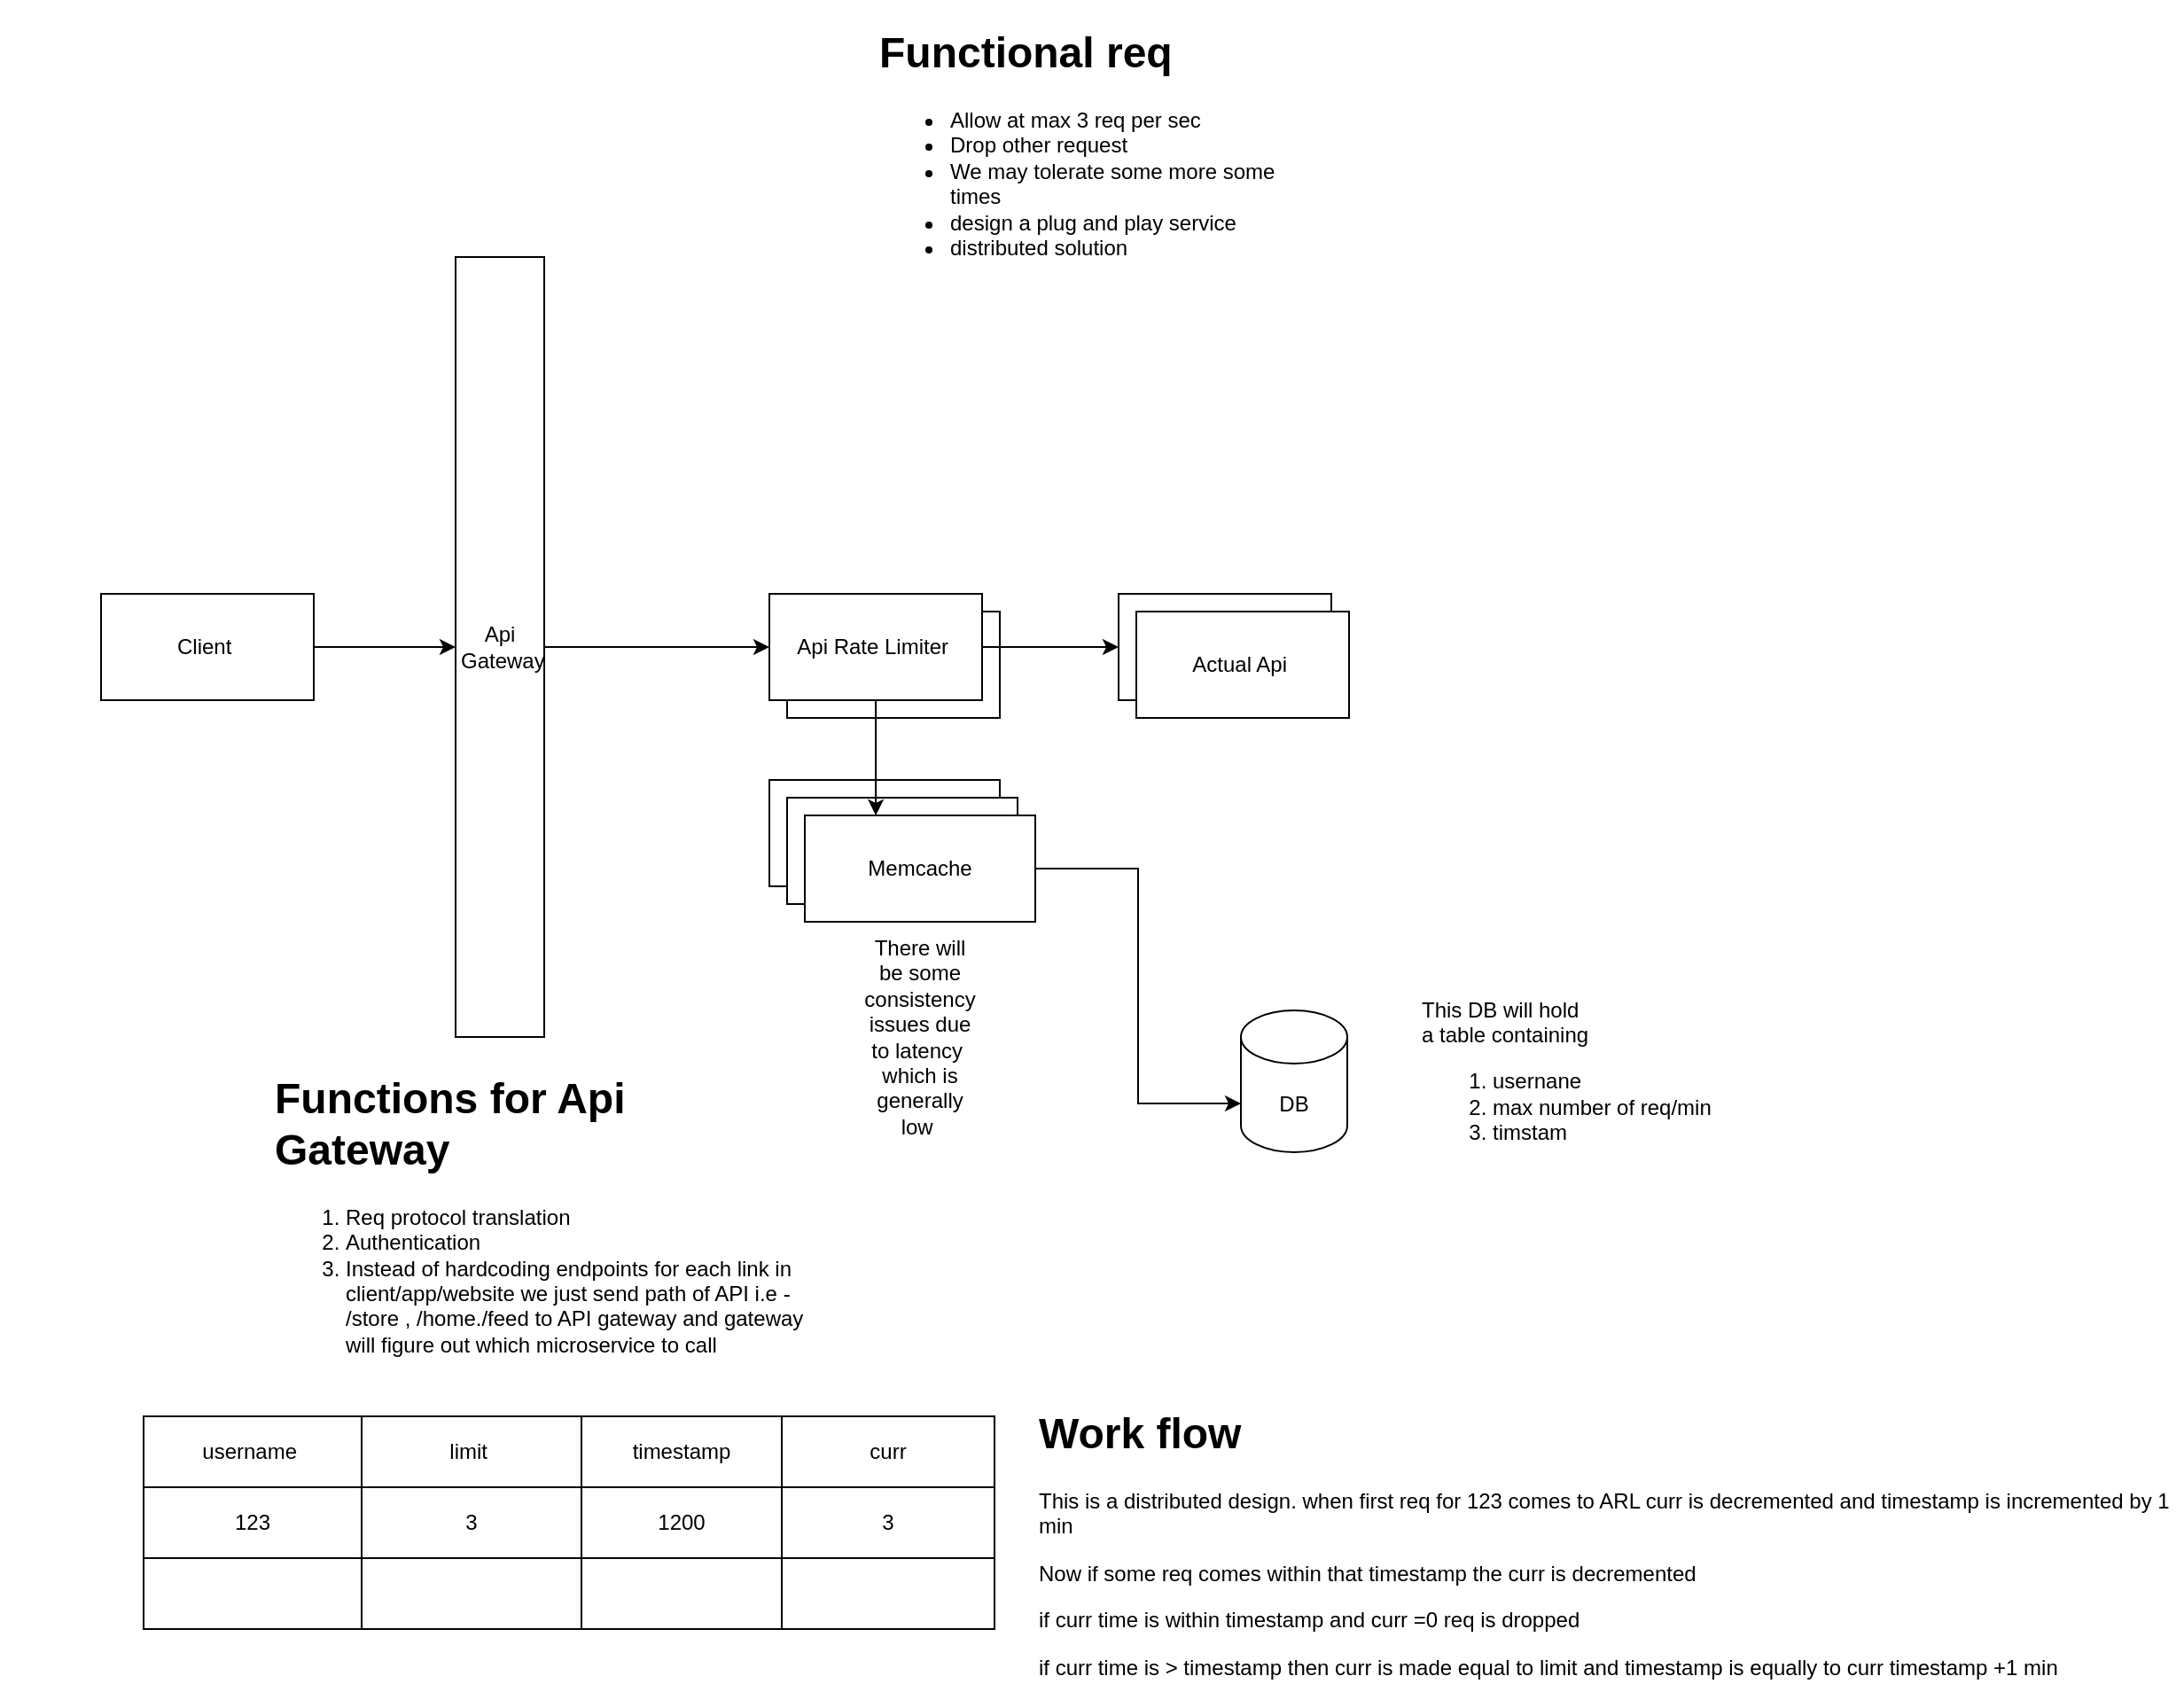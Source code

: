 <mxfile version="15.9.4" type="github">
  <diagram id="d1l8vrkPL_pD1Ji8koLj" name="Page-1">
    <mxGraphModel dx="1422" dy="754" grid="1" gridSize="10" guides="1" tooltips="1" connect="1" arrows="1" fold="1" page="1" pageScale="1" pageWidth="827" pageHeight="1169" math="0" shadow="0">
      <root>
        <mxCell id="0" />
        <mxCell id="1" parent="0" />
        <mxCell id="qwF4lUakztrEEILu9ItJ-1" value="" style="edgeStyle=orthogonalEdgeStyle;rounded=0;orthogonalLoop=1;jettySize=auto;html=1;" parent="1" source="qwF4lUakztrEEILu9ItJ-2" target="qwF4lUakztrEEILu9ItJ-4" edge="1">
          <mxGeometry relative="1" as="geometry" />
        </mxCell>
        <mxCell id="qwF4lUakztrEEILu9ItJ-2" value="Client&amp;nbsp;" style="rounded=0;whiteSpace=wrap;html=1;" parent="1" vertex="1">
          <mxGeometry x="67" y="555" width="120" height="60" as="geometry" />
        </mxCell>
        <mxCell id="qwF4lUakztrEEILu9ItJ-3" style="edgeStyle=orthogonalEdgeStyle;rounded=0;orthogonalLoop=1;jettySize=auto;html=1;" parent="1" source="qwF4lUakztrEEILu9ItJ-4" target="qwF4lUakztrEEILu9ItJ-8" edge="1">
          <mxGeometry relative="1" as="geometry" />
        </mxCell>
        <mxCell id="qwF4lUakztrEEILu9ItJ-4" value="Api&lt;br&gt;&amp;nbsp;Gateway" style="rounded=0;whiteSpace=wrap;html=1;" parent="1" vertex="1">
          <mxGeometry x="267" y="365" width="50" height="440" as="geometry" />
        </mxCell>
        <mxCell id="qwF4lUakztrEEILu9ItJ-5" value="" style="group" parent="1" vertex="1" connectable="0">
          <mxGeometry x="414" y="555" width="160" height="70" as="geometry" />
        </mxCell>
        <mxCell id="qwF4lUakztrEEILu9ItJ-6" value="" style="group" parent="qwF4lUakztrEEILu9ItJ-5" vertex="1" connectable="0">
          <mxGeometry x="30" width="130" height="70" as="geometry" />
        </mxCell>
        <mxCell id="qwF4lUakztrEEILu9ItJ-7" value="Api Rate Limiter&amp;nbsp;" style="rounded=0;whiteSpace=wrap;html=1;" parent="qwF4lUakztrEEILu9ItJ-6" vertex="1">
          <mxGeometry x="10" y="10" width="120" height="60" as="geometry" />
        </mxCell>
        <mxCell id="qwF4lUakztrEEILu9ItJ-8" value="Api Rate Limiter&amp;nbsp;" style="rounded=0;whiteSpace=wrap;html=1;" parent="qwF4lUakztrEEILu9ItJ-6" vertex="1">
          <mxGeometry width="120" height="60" as="geometry" />
        </mxCell>
        <mxCell id="qwF4lUakztrEEILu9ItJ-9" value="Actual Api&amp;nbsp;" style="whiteSpace=wrap;html=1;rounded=0;" parent="1" vertex="1">
          <mxGeometry x="641" y="555" width="120" height="60" as="geometry" />
        </mxCell>
        <mxCell id="qwF4lUakztrEEILu9ItJ-10" value="" style="edgeStyle=orthogonalEdgeStyle;rounded=0;orthogonalLoop=1;jettySize=auto;html=1;" parent="1" source="qwF4lUakztrEEILu9ItJ-8" target="qwF4lUakztrEEILu9ItJ-9" edge="1">
          <mxGeometry relative="1" as="geometry" />
        </mxCell>
        <mxCell id="qwF4lUakztrEEILu9ItJ-11" value="&lt;h1&gt;Functional req&lt;/h1&gt;&lt;p&gt;&lt;/p&gt;&lt;ul&gt;&lt;li&gt;Allow at max 3 req per sec&lt;/li&gt;&lt;li&gt;Drop other request&amp;nbsp;&lt;/li&gt;&lt;li&gt;We may tolerate some more some times&amp;nbsp;&lt;/li&gt;&lt;li&gt;design a plug and play service&lt;/li&gt;&lt;li&gt;distributed solution&amp;nbsp;&lt;/li&gt;&lt;/ul&gt;&lt;p&gt;&lt;/p&gt;" style="text;html=1;strokeColor=none;fillColor=none;spacing=5;spacingTop=-20;whiteSpace=wrap;overflow=hidden;rounded=0;" parent="1" vertex="1">
          <mxGeometry x="501" y="230" width="260" height="150" as="geometry" />
        </mxCell>
        <mxCell id="qwF4lUakztrEEILu9ItJ-12" value="DB" style="shape=cylinder3;whiteSpace=wrap;html=1;boundedLbl=1;backgroundOutline=1;size=15;" parent="1" vertex="1">
          <mxGeometry x="710" y="790" width="60" height="80" as="geometry" />
        </mxCell>
        <mxCell id="qwF4lUakztrEEILu9ItJ-13" value="This DB will hold&amp;nbsp;&lt;br&gt;a table containing&amp;nbsp;&lt;br&gt;&lt;ol&gt;&lt;li&gt;usernane&amp;nbsp;&lt;/li&gt;&lt;li&gt;max number of req/min&lt;/li&gt;&lt;li&gt;timstam&lt;/li&gt;&lt;/ol&gt;" style="text;html=1;align=left;verticalAlign=middle;resizable=0;points=[];autosize=1;strokeColor=none;fillColor=none;" parent="1" vertex="1">
          <mxGeometry x="810" y="780" width="180" height="100" as="geometry" />
        </mxCell>
        <mxCell id="qwF4lUakztrEEILu9ItJ-14" value="Actual Api&amp;nbsp;" style="whiteSpace=wrap;html=1;rounded=0;" parent="1" vertex="1">
          <mxGeometry x="651" y="565" width="120" height="60" as="geometry" />
        </mxCell>
        <mxCell id="qwF4lUakztrEEILu9ItJ-15" value="&lt;h1&gt;Work flow&amp;nbsp;&lt;/h1&gt;&lt;p&gt;This is a distributed design. when first req for 123 comes to ARL curr is decremented and timestamp is incremented by 1 min&amp;nbsp;&lt;/p&gt;&lt;p&gt;Now if some req comes within that timestamp the curr is decremented&amp;nbsp;&lt;/p&gt;&lt;p&gt;if curr time is within timestamp and curr =0 req is dropped&lt;/p&gt;&lt;p&gt;if curr time is &amp;gt; timestamp then curr is made equal to limit and timestamp is equally to curr timestamp +1 min&amp;nbsp;&lt;/p&gt;" style="text;html=1;strokeColor=none;fillColor=none;spacing=5;spacingTop=-20;whiteSpace=wrap;overflow=hidden;rounded=0;" parent="1" vertex="1">
          <mxGeometry x="591" y="1009" width="650" height="160" as="geometry" />
        </mxCell>
        <mxCell id="qwF4lUakztrEEILu9ItJ-16" value="" style="group" parent="1" vertex="1" connectable="0">
          <mxGeometry x="10" y="920" width="480" height="120" as="geometry" />
        </mxCell>
        <mxCell id="qwF4lUakztrEEILu9ItJ-17" value="" style="shape=table;html=1;whiteSpace=wrap;startSize=0;container=1;collapsible=0;childLayout=tableLayout;" parent="qwF4lUakztrEEILu9ItJ-16" vertex="1">
          <mxGeometry x="81" y="99" width="360" height="120" as="geometry" />
        </mxCell>
        <mxCell id="qwF4lUakztrEEILu9ItJ-18" value="" style="shape=partialRectangle;html=1;whiteSpace=wrap;collapsible=0;dropTarget=0;pointerEvents=0;fillColor=none;top=0;left=0;bottom=0;right=0;points=[[0,0.5],[1,0.5]];portConstraint=eastwest;" parent="qwF4lUakztrEEILu9ItJ-17" vertex="1">
          <mxGeometry width="360" height="40" as="geometry" />
        </mxCell>
        <mxCell id="qwF4lUakztrEEILu9ItJ-19" value="username&amp;nbsp;" style="shape=partialRectangle;html=1;whiteSpace=wrap;connectable=0;fillColor=none;top=0;left=0;bottom=0;right=0;overflow=hidden;pointerEvents=1;" parent="qwF4lUakztrEEILu9ItJ-18" vertex="1">
          <mxGeometry width="123" height="40" as="geometry">
            <mxRectangle width="123" height="40" as="alternateBounds" />
          </mxGeometry>
        </mxCell>
        <mxCell id="qwF4lUakztrEEILu9ItJ-20" value="limit&amp;nbsp;" style="shape=partialRectangle;html=1;whiteSpace=wrap;connectable=0;fillColor=none;top=0;left=0;bottom=0;right=0;overflow=hidden;pointerEvents=1;" parent="qwF4lUakztrEEILu9ItJ-18" vertex="1">
          <mxGeometry x="123" width="124" height="40" as="geometry">
            <mxRectangle width="124" height="40" as="alternateBounds" />
          </mxGeometry>
        </mxCell>
        <mxCell id="qwF4lUakztrEEILu9ItJ-21" value="timestamp" style="shape=partialRectangle;html=1;whiteSpace=wrap;connectable=0;fillColor=none;top=0;left=0;bottom=0;right=0;overflow=hidden;pointerEvents=1;" parent="qwF4lUakztrEEILu9ItJ-18" vertex="1">
          <mxGeometry x="247" width="113" height="40" as="geometry">
            <mxRectangle width="113" height="40" as="alternateBounds" />
          </mxGeometry>
        </mxCell>
        <mxCell id="qwF4lUakztrEEILu9ItJ-22" value="" style="shape=partialRectangle;html=1;whiteSpace=wrap;collapsible=0;dropTarget=0;pointerEvents=0;fillColor=none;top=0;left=0;bottom=0;right=0;points=[[0,0.5],[1,0.5]];portConstraint=eastwest;" parent="qwF4lUakztrEEILu9ItJ-17" vertex="1">
          <mxGeometry y="40" width="360" height="40" as="geometry" />
        </mxCell>
        <mxCell id="qwF4lUakztrEEILu9ItJ-23" value="123" style="shape=partialRectangle;html=1;whiteSpace=wrap;connectable=0;fillColor=none;top=0;left=0;bottom=0;right=0;overflow=hidden;pointerEvents=1;" parent="qwF4lUakztrEEILu9ItJ-22" vertex="1">
          <mxGeometry width="123" height="40" as="geometry">
            <mxRectangle width="123" height="40" as="alternateBounds" />
          </mxGeometry>
        </mxCell>
        <mxCell id="qwF4lUakztrEEILu9ItJ-24" value="3" style="shape=partialRectangle;html=1;whiteSpace=wrap;connectable=0;fillColor=none;top=0;left=0;bottom=0;right=0;overflow=hidden;pointerEvents=1;" parent="qwF4lUakztrEEILu9ItJ-22" vertex="1">
          <mxGeometry x="123" width="124" height="40" as="geometry">
            <mxRectangle width="124" height="40" as="alternateBounds" />
          </mxGeometry>
        </mxCell>
        <mxCell id="qwF4lUakztrEEILu9ItJ-25" value="1200" style="shape=partialRectangle;html=1;whiteSpace=wrap;connectable=0;fillColor=none;top=0;left=0;bottom=0;right=0;overflow=hidden;pointerEvents=1;" parent="qwF4lUakztrEEILu9ItJ-22" vertex="1">
          <mxGeometry x="247" width="113" height="40" as="geometry">
            <mxRectangle width="113" height="40" as="alternateBounds" />
          </mxGeometry>
        </mxCell>
        <mxCell id="qwF4lUakztrEEILu9ItJ-26" value="" style="shape=partialRectangle;html=1;whiteSpace=wrap;collapsible=0;dropTarget=0;pointerEvents=0;fillColor=none;top=0;left=0;bottom=0;right=0;points=[[0,0.5],[1,0.5]];portConstraint=eastwest;" parent="qwF4lUakztrEEILu9ItJ-17" vertex="1">
          <mxGeometry y="80" width="360" height="40" as="geometry" />
        </mxCell>
        <mxCell id="qwF4lUakztrEEILu9ItJ-27" value="" style="shape=partialRectangle;html=1;whiteSpace=wrap;connectable=0;fillColor=none;top=0;left=0;bottom=0;right=0;overflow=hidden;pointerEvents=1;" parent="qwF4lUakztrEEILu9ItJ-26" vertex="1">
          <mxGeometry width="123" height="40" as="geometry">
            <mxRectangle width="123" height="40" as="alternateBounds" />
          </mxGeometry>
        </mxCell>
        <mxCell id="qwF4lUakztrEEILu9ItJ-28" value="" style="shape=partialRectangle;html=1;whiteSpace=wrap;connectable=0;fillColor=none;top=0;left=0;bottom=0;right=0;overflow=hidden;pointerEvents=1;" parent="qwF4lUakztrEEILu9ItJ-26" vertex="1">
          <mxGeometry x="123" width="124" height="40" as="geometry">
            <mxRectangle width="124" height="40" as="alternateBounds" />
          </mxGeometry>
        </mxCell>
        <mxCell id="qwF4lUakztrEEILu9ItJ-29" value="" style="shape=partialRectangle;html=1;whiteSpace=wrap;connectable=0;fillColor=none;top=0;left=0;bottom=0;right=0;overflow=hidden;pointerEvents=1;" parent="qwF4lUakztrEEILu9ItJ-26" vertex="1">
          <mxGeometry x="247" width="113" height="40" as="geometry">
            <mxRectangle width="113" height="40" as="alternateBounds" />
          </mxGeometry>
        </mxCell>
        <mxCell id="qwF4lUakztrEEILu9ItJ-30" value="curr" style="rounded=0;whiteSpace=wrap;html=1;sketch=0;strokeColor=default;fillColor=none;" parent="qwF4lUakztrEEILu9ItJ-16" vertex="1">
          <mxGeometry x="441" y="99" width="120" height="40" as="geometry" />
        </mxCell>
        <mxCell id="qwF4lUakztrEEILu9ItJ-31" value="3" style="rounded=0;whiteSpace=wrap;html=1;sketch=0;strokeColor=default;fillColor=none;" parent="qwF4lUakztrEEILu9ItJ-16" vertex="1">
          <mxGeometry x="441" y="139" width="120" height="40" as="geometry" />
        </mxCell>
        <mxCell id="qwF4lUakztrEEILu9ItJ-32" value="" style="rounded=0;whiteSpace=wrap;html=1;sketch=0;strokeColor=default;fillColor=none;" parent="qwF4lUakztrEEILu9ItJ-16" vertex="1">
          <mxGeometry x="441" y="179" width="120" height="40" as="geometry" />
        </mxCell>
        <mxCell id="qwF4lUakztrEEILu9ItJ-33" value="&lt;h1&gt;Functions for Api Gateway&amp;nbsp;&lt;/h1&gt;&lt;p&gt;&lt;/p&gt;&lt;ol&gt;&lt;li&gt;Req protocol translation&amp;nbsp;&lt;/li&gt;&lt;li&gt;Authentication&amp;nbsp;&lt;/li&gt;&lt;li&gt;Instead of hardcoding endpoints for each link in client/app/website we just send path of API i.e - /store , /home./feed to API gateway and gateway will figure out which microservice to call&amp;nbsp;&lt;/li&gt;&lt;/ol&gt;&lt;p&gt;&lt;/p&gt;" style="text;html=1;strokeColor=none;fillColor=none;spacing=5;spacingTop=-20;whiteSpace=wrap;overflow=hidden;rounded=0;" parent="qwF4lUakztrEEILu9ItJ-16" vertex="1">
          <mxGeometry x="150" y="-100" width="310" height="180" as="geometry" />
        </mxCell>
        <mxCell id="qwF4lUakztrEEILu9ItJ-34" value="Memcache" style="rounded=0;whiteSpace=wrap;html=1;" parent="1" vertex="1">
          <mxGeometry x="444" y="660" width="130" height="60" as="geometry" />
        </mxCell>
        <mxCell id="qwF4lUakztrEEILu9ItJ-35" value="Memcache" style="rounded=0;whiteSpace=wrap;html=1;" parent="1" vertex="1">
          <mxGeometry x="454" y="670" width="130" height="60" as="geometry" />
        </mxCell>
        <mxCell id="qwF4lUakztrEEILu9ItJ-36" style="edgeStyle=orthogonalEdgeStyle;rounded=0;orthogonalLoop=1;jettySize=auto;html=1;entryX=0;entryY=0;entryDx=0;entryDy=52.5;entryPerimeter=0;" parent="1" source="qwF4lUakztrEEILu9ItJ-37" target="qwF4lUakztrEEILu9ItJ-12" edge="1">
          <mxGeometry relative="1" as="geometry" />
        </mxCell>
        <mxCell id="qwF4lUakztrEEILu9ItJ-37" value="Memcache" style="rounded=0;whiteSpace=wrap;html=1;" parent="1" vertex="1">
          <mxGeometry x="464" y="680" width="130" height="60" as="geometry" />
        </mxCell>
        <mxCell id="qwF4lUakztrEEILu9ItJ-38" style="edgeStyle=orthogonalEdgeStyle;rounded=0;orthogonalLoop=1;jettySize=auto;html=1;entryX=0.308;entryY=0;entryDx=0;entryDy=0;entryPerimeter=0;" parent="1" source="qwF4lUakztrEEILu9ItJ-8" target="qwF4lUakztrEEILu9ItJ-37" edge="1">
          <mxGeometry relative="1" as="geometry" />
        </mxCell>
        <mxCell id="qwF4lUakztrEEILu9ItJ-39" value="There will be some consistency issues due to latency&amp;nbsp;&lt;br&gt;which is generally low&amp;nbsp;" style="text;html=1;strokeColor=none;fillColor=none;align=center;verticalAlign=middle;whiteSpace=wrap;rounded=0;sketch=0;" parent="1" vertex="1">
          <mxGeometry x="499" y="790" width="60" height="30" as="geometry" />
        </mxCell>
      </root>
    </mxGraphModel>
  </diagram>
</mxfile>
